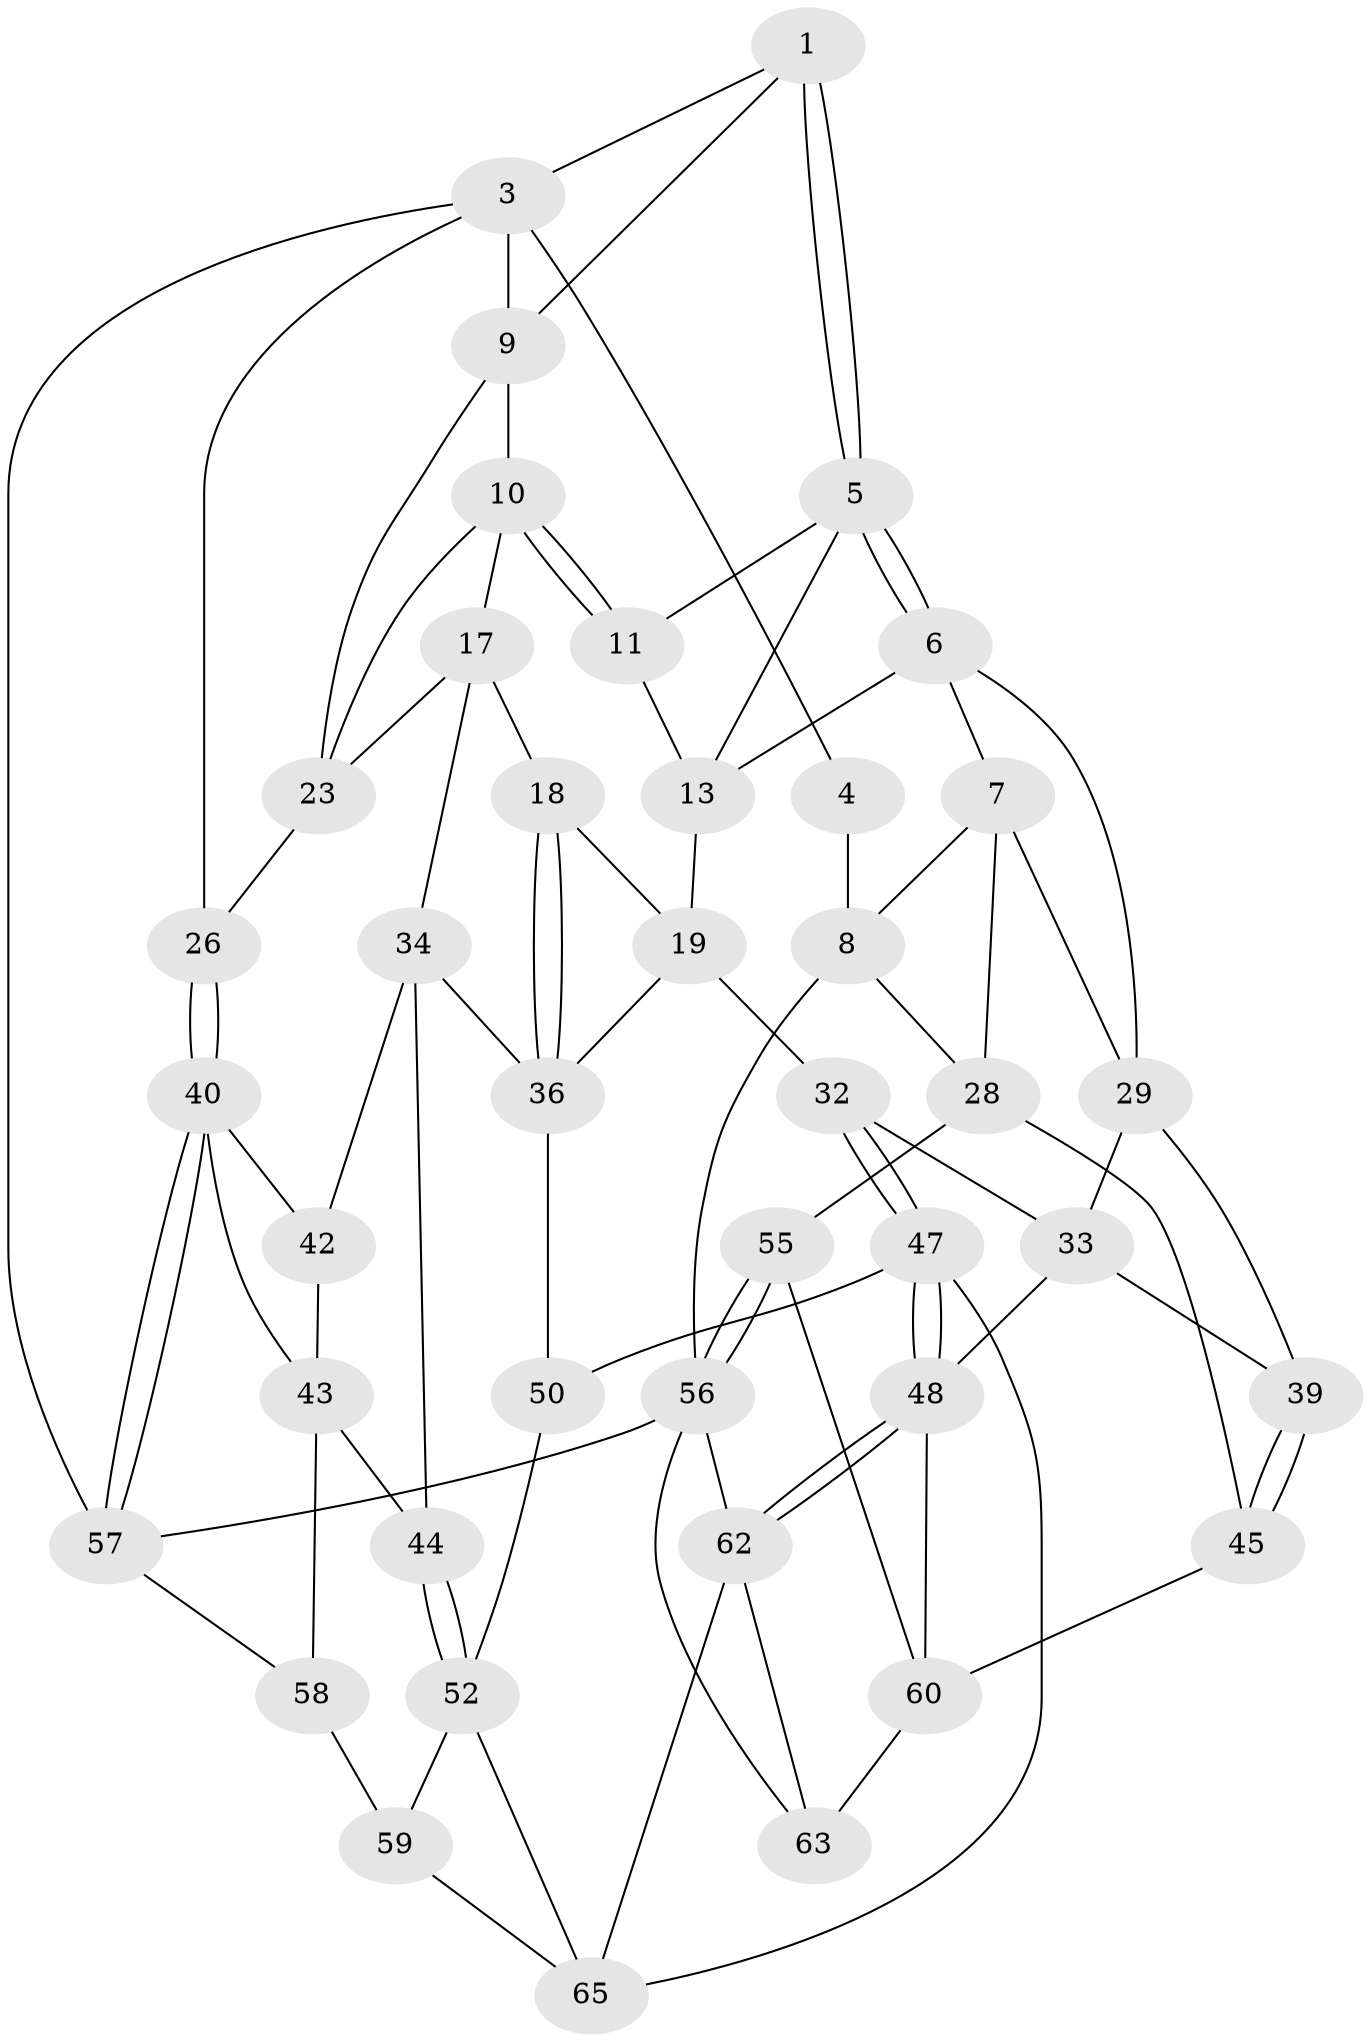 // Generated by graph-tools (version 1.1) at 2025/52/02/27/25 19:52:42]
// undirected, 41 vertices, 87 edges
graph export_dot {
graph [start="1"]
  node [color=gray90,style=filled];
  1 [pos="+0.34837569740190416+0.043751315447721595",super="+2"];
  3 [pos="+1+0",super="+22"];
  4 [pos="+0.3357574137386384+0.03376011608890325"];
  5 [pos="+0.2956897571289755+0.2625999022435263",super="+12"];
  6 [pos="+0.24082473774191432+0.3843175526829931",super="+15"];
  7 [pos="+0.19637119370198938+0.3994040058039124",super="+27"];
  8 [pos="+0+0.28642171337895356",super="+20"];
  9 [pos="+0.6574134872039187+0.24696917120273695",super="+21"];
  10 [pos="+0.6562887674949888+0.2500560288281629",super="+16"];
  11 [pos="+0.49005744974370186+0.33690209946666083"];
  13 [pos="+0.44377875091483554+0.39362294139281007",super="+14"];
  17 [pos="+0.5976093343365936+0.5087802199447181",super="+25"];
  18 [pos="+0.5802696310134984+0.5217012364318223"];
  19 [pos="+0.5735002378959677+0.5241907997592198",super="+31"];
  23 [pos="+0.8215459122670162+0.48798819537608434",super="+24"];
  26 [pos="+1+0.5868341292177954"];
  28 [pos="+0+0.5840788620763874",super="+46"];
  29 [pos="+0.3425379653635721+0.5830787526349067",super="+30"];
  32 [pos="+0.4299614610367299+0.6878580724386262"];
  33 [pos="+0.38107613884153185+0.6490641899052688",super="+38"];
  34 [pos="+0.8082040235585581+0.6481851473370761",super="+35"];
  36 [pos="+0.6572885852256382+0.7146723486495205",super="+37"];
  39 [pos="+0.14388133198385708+0.6592126547353266"];
  40 [pos="+1+0.8228310787099442",super="+41"];
  42 [pos="+0.820986007120092+0.6718243460426727"];
  43 [pos="+0.8368804995499968+0.8005048967205509",super="+54"];
  44 [pos="+0.7396701682305359+0.7763071824440979"];
  45 [pos="+0+0.7890327777132174"];
  47 [pos="+0.44225019270205307+0.7869132193794902",super="+51"];
  48 [pos="+0.35121828722459497+0.8438205515944219",super="+49"];
  50 [pos="+0.5358933568921475+0.8136581945256491"];
  52 [pos="+0.7299218807748429+0.8467544643283967",super="+53"];
  55 [pos="+0+0.9970076853476875"];
  56 [pos="+0+1",super="+69"];
  57 [pos="+1+1"];
  58 [pos="+0.8604556897668881+0.8753712848360077",super="+68"];
  59 [pos="+0.7363351095743129+0.8523648371520636",super="+64"];
  60 [pos="+0.1334650168186019+0.7940430457738846",super="+61"];
  62 [pos="+0.3263539041941561+0.9275784445911283",super="+67"];
  63 [pos="+0.15220679950260482+0.9293964039875967"];
  65 [pos="+0.6301084169705535+1",super="+66"];
  1 -- 5;
  1 -- 5;
  1 -- 3;
  1 -- 9;
  3 -- 4;
  3 -- 57;
  3 -- 9;
  3 -- 26;
  4 -- 8 [weight=2];
  5 -- 6;
  5 -- 6;
  5 -- 13;
  5 -- 11;
  6 -- 7;
  6 -- 29;
  6 -- 13;
  7 -- 8;
  7 -- 28;
  7 -- 29;
  8 -- 56;
  8 -- 28;
  9 -- 10;
  9 -- 23;
  10 -- 11;
  10 -- 11;
  10 -- 17;
  10 -- 23;
  11 -- 13;
  13 -- 19;
  17 -- 18;
  17 -- 34;
  17 -- 23;
  18 -- 19;
  18 -- 36;
  18 -- 36;
  19 -- 32;
  19 -- 36;
  23 -- 26;
  26 -- 40;
  26 -- 40;
  28 -- 45;
  28 -- 55;
  29 -- 33;
  29 -- 39;
  32 -- 33;
  32 -- 47;
  32 -- 47;
  33 -- 39;
  33 -- 48;
  34 -- 42;
  34 -- 36;
  34 -- 44;
  36 -- 50;
  39 -- 45;
  39 -- 45;
  40 -- 57;
  40 -- 57;
  40 -- 42;
  40 -- 43;
  42 -- 43;
  43 -- 44;
  43 -- 58;
  44 -- 52;
  44 -- 52;
  45 -- 60;
  47 -- 48;
  47 -- 48;
  47 -- 50;
  47 -- 65;
  48 -- 62;
  48 -- 62;
  48 -- 60;
  50 -- 52;
  52 -- 59;
  52 -- 65;
  55 -- 56;
  55 -- 56;
  55 -- 60;
  56 -- 57;
  56 -- 62;
  56 -- 63;
  57 -- 58;
  58 -- 59 [weight=2];
  59 -- 65;
  60 -- 63;
  62 -- 63;
  62 -- 65;
}

